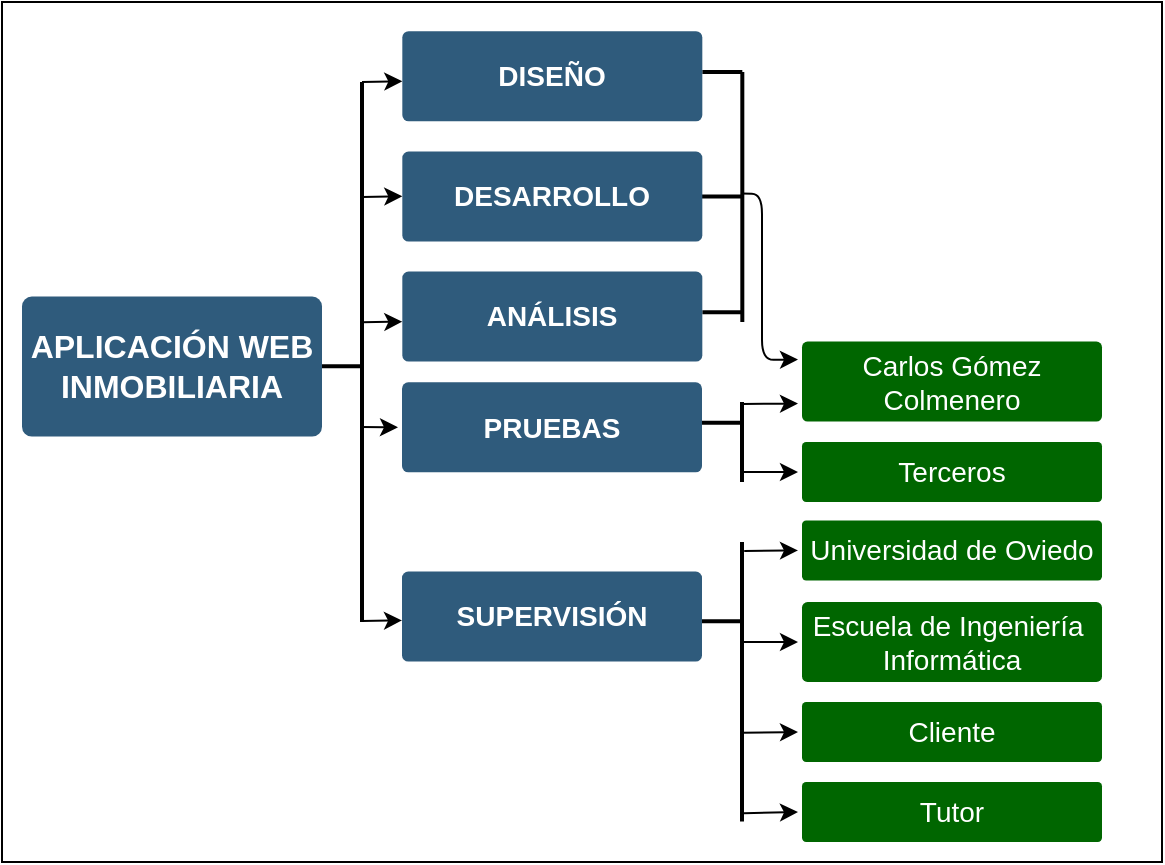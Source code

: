 <mxfile version="12.6.5" type="device"><diagram id="Rj0Fw7zfqcr4q6usDgoH" name="Page-1"><mxGraphModel dx="821" dy="1977" grid="1" gridSize="10" guides="1" tooltips="1" connect="1" arrows="1" fold="1" page="1" pageScale="1" pageWidth="827" pageHeight="1169" math="0" shadow="0"><root><mxCell id="0"/><mxCell id="1" parent="0"/><mxCell id="-Bc60FDcAPPkw6CaQwU0-1" value="" style="rounded=0;whiteSpace=wrap;html=1;fillColor=#FFFFFF;" parent="1" vertex="1"><mxGeometry x="1360" y="-100" width="580" height="430" as="geometry"/></mxCell><mxCell id="-Bc60FDcAPPkw6CaQwU0-2" value="APLICACIÓN WEB INMOBILIARIA" style="rounded=1;whiteSpace=wrap;html=1;shadow=0;labelBackgroundColor=none;strokeColor=none;strokeWidth=3;fillColor=#2F5B7C;fontFamily=Helvetica;fontSize=16;fontColor=#FFFFFF;align=center;fontStyle=1;spacing=5;arcSize=7;perimeterSpacing=2;" parent="1" vertex="1"><mxGeometry x="1370" y="47.3" width="150" height="70" as="geometry"/></mxCell><mxCell id="-Bc60FDcAPPkw6CaQwU0-3" value="PRUEBAS" style="rounded=1;whiteSpace=wrap;html=1;shadow=0;labelBackgroundColor=none;strokeColor=none;strokeWidth=3;fillColor=#2F5B7C;fontFamily=Helvetica;fontSize=14;fontColor=#FFFFFF;align=center;spacing=5;fontStyle=1;arcSize=7;perimeterSpacing=2;" parent="1" vertex="1"><mxGeometry x="1560" y="90.17" width="150" height="45" as="geometry"/></mxCell><mxCell id="-Bc60FDcAPPkw6CaQwU0-4" value="&lt;div&gt;Escuela de Ingeniería&amp;nbsp;&lt;/div&gt;&lt;div&gt;Informática&lt;/div&gt;" style="rounded=1;whiteSpace=wrap;html=1;shadow=0;labelBackgroundColor=none;strokeColor=none;strokeWidth=3;fillColor=#006600;fontFamily=Helvetica;fontSize=14;fontColor=#FFFFFF;align=center;spacing=5;fontStyle=0;arcSize=7;perimeterSpacing=2;" parent="1" vertex="1"><mxGeometry x="1760" y="200" width="150" height="40" as="geometry"/></mxCell><mxCell id="-Bc60FDcAPPkw6CaQwU0-5" value="&lt;div&gt;Tutor&lt;/div&gt;" style="rounded=1;whiteSpace=wrap;html=1;shadow=0;labelBackgroundColor=none;strokeColor=none;strokeWidth=3;fillColor=#006600;fontFamily=Helvetica;fontSize=14;fontColor=#FFFFFF;align=center;spacing=5;fontStyle=0;arcSize=7;perimeterSpacing=2;" parent="1" vertex="1"><mxGeometry x="1760" y="290" width="150" height="30" as="geometry"/></mxCell><mxCell id="-Bc60FDcAPPkw6CaQwU0-6" value="Cliente" style="rounded=1;whiteSpace=wrap;html=1;shadow=0;labelBackgroundColor=none;strokeColor=none;strokeWidth=3;fillColor=#006600;fontFamily=Helvetica;fontSize=14;fontColor=#FFFFFF;align=center;spacing=5;fontStyle=0;arcSize=7;perimeterSpacing=2;" parent="1" vertex="1"><mxGeometry x="1760" y="250" width="150" height="30" as="geometry"/></mxCell><mxCell id="-Bc60FDcAPPkw6CaQwU0-7" value="Universidad de Oviedo" style="rounded=1;whiteSpace=wrap;html=1;shadow=0;labelBackgroundColor=none;strokeColor=none;strokeWidth=3;fillColor=#006600;fontFamily=Helvetica;fontSize=14;fontColor=#FFFFFF;align=center;spacing=5;fontStyle=0;arcSize=7;perimeterSpacing=2;" parent="1" vertex="1"><mxGeometry x="1760" y="159.22" width="150" height="30" as="geometry"/></mxCell><mxCell id="-Bc60FDcAPPkw6CaQwU0-8" value="" style="line;strokeWidth=2;html=1;fillColor=#336600;" parent="1" vertex="1"><mxGeometry x="1520" y="77.17" width="20" height="10" as="geometry"/></mxCell><mxCell id="-Bc60FDcAPPkw6CaQwU0-9" value="" style="line;strokeWidth=2;html=1;fillColor=#2F5B7C;direction=south;" parent="1" vertex="1"><mxGeometry x="1530" y="-60" width="20" height="270" as="geometry"/></mxCell><mxCell id="-Bc60FDcAPPkw6CaQwU0-10" value="" style="endArrow=classic;html=1;strokeColor=#000000;fillColor=#2F5B7C;fontStyle=1;entryX=0;entryY=0.5;entryDx=0;entryDy=0;exitX=0.639;exitY=0.502;exitDx=0;exitDy=0;exitPerimeter=0;" parent="1" source="-Bc60FDcAPPkw6CaQwU0-9" target="-Bc60FDcAPPkw6CaQwU0-3" edge="1"><mxGeometry width="50" height="50" relative="1" as="geometry"><mxPoint x="1541" y="113" as="sourcePoint"/><mxPoint x="1560" y="47.53" as="targetPoint"/></mxGeometry></mxCell><mxCell id="-Bc60FDcAPPkw6CaQwU0-11" value="" style="line;strokeWidth=2;html=1;fillColor=#336600;direction=south;" parent="1" vertex="1"><mxGeometry x="1720.16" y="-65" width="20" height="125" as="geometry"/></mxCell><mxCell id="-Bc60FDcAPPkw6CaQwU0-12" value="" style="endArrow=classic;html=1;strokeColor=#000000;fillColor=#000000;fontStyle=1;exitX=0.032;exitY=0.445;exitDx=0;exitDy=0;exitPerimeter=0;entryX=0;entryY=0.5;entryDx=0;entryDy=0;" parent="1" source="-Bc60FDcAPPkw6CaQwU0-22" target="-Bc60FDcAPPkw6CaQwU0-7" edge="1"><mxGeometry width="50" height="50" relative="1" as="geometry"><mxPoint x="1750.76" y="247.19" as="sourcePoint"/><mxPoint x="1750" y="180" as="targetPoint"/></mxGeometry></mxCell><mxCell id="-Bc60FDcAPPkw6CaQwU0-13" value="" style="endArrow=classic;html=1;strokeColor=#000000;fillColor=#000000;fontStyle=1;exitX=0.358;exitY=0.452;exitDx=0;exitDy=0;exitPerimeter=0;entryX=0;entryY=0.5;entryDx=0;entryDy=0;" parent="1" source="-Bc60FDcAPPkw6CaQwU0-22" target="-Bc60FDcAPPkw6CaQwU0-4" edge="1"><mxGeometry width="50" height="50" relative="1" as="geometry"><mxPoint x="1750" y="326.87" as="sourcePoint"/><mxPoint x="1750" y="220" as="targetPoint"/></mxGeometry></mxCell><mxCell id="-Bc60FDcAPPkw6CaQwU0-14" value="" style="endArrow=classic;html=1;strokeColor=#000000;fillColor=#000000;fontStyle=1;exitX=0.682;exitY=0.499;exitDx=0;exitDy=0;exitPerimeter=0;entryX=0;entryY=0.5;entryDx=0;entryDy=0;" parent="1" source="-Bc60FDcAPPkw6CaQwU0-22" target="-Bc60FDcAPPkw6CaQwU0-6" edge="1"><mxGeometry width="50" height="50" relative="1" as="geometry"><mxPoint x="1750" y="406.87" as="sourcePoint"/><mxPoint x="1750" y="264" as="targetPoint"/></mxGeometry></mxCell><mxCell id="-Bc60FDcAPPkw6CaQwU0-15" value="Terceros" style="rounded=1;whiteSpace=wrap;html=1;shadow=0;labelBackgroundColor=none;strokeColor=none;strokeWidth=3;fillColor=#006600;fontFamily=Helvetica;fontSize=14;fontColor=#FFFFFF;align=center;spacing=5;fontStyle=0;arcSize=7;perimeterSpacing=2;" parent="1" vertex="1"><mxGeometry x="1760" y="120" width="150" height="30" as="geometry"/></mxCell><mxCell id="-Bc60FDcAPPkw6CaQwU0-16" value="" style="line;strokeWidth=2;html=1;fillColor=#336600;direction=west;" parent="1" vertex="1"><mxGeometry x="1710" y="105.37" width="20" height="10" as="geometry"/></mxCell><mxCell id="-Bc60FDcAPPkw6CaQwU0-17" value="" style="line;strokeWidth=2;html=1;fillColor=#336600;direction=west;" parent="1" vertex="1"><mxGeometry x="1710.16" y="-70" width="20" height="10" as="geometry"/></mxCell><mxCell id="-Bc60FDcAPPkw6CaQwU0-18" value="" style="line;strokeWidth=2;html=1;fillColor=#336600;direction=west;" parent="1" vertex="1"><mxGeometry x="1700.16" y="-7.7" width="30" height="10" as="geometry"/></mxCell><mxCell id="-Bc60FDcAPPkw6CaQwU0-19" value="" style="line;strokeWidth=2;html=1;fillColor=#336600;direction=west;" parent="1" vertex="1"><mxGeometry x="1710.16" y="50.17" width="20" height="10" as="geometry"/></mxCell><mxCell id="-Bc60FDcAPPkw6CaQwU0-20" value="" style="line;strokeWidth=2;html=1;fillColor=#336600;direction=south;" parent="1" vertex="1"><mxGeometry x="1720" y="100" width="20" height="40" as="geometry"/></mxCell><mxCell id="-Bc60FDcAPPkw6CaQwU0-21" value="" style="line;strokeWidth=2;html=1;fillColor=#336600;direction=west;" parent="1" vertex="1"><mxGeometry x="1710" y="204.61" width="20" height="10" as="geometry"/></mxCell><mxCell id="-Bc60FDcAPPkw6CaQwU0-22" value="" style="line;strokeWidth=2;html=1;fillColor=#336600;direction=south;" parent="1" vertex="1"><mxGeometry x="1720" y="170" width="20" height="139.8" as="geometry"/></mxCell><mxCell id="-Bc60FDcAPPkw6CaQwU0-23" value="Carlos Gómez Colmenero" style="rounded=1;whiteSpace=wrap;html=1;shadow=0;labelBackgroundColor=none;strokeColor=none;strokeWidth=3;fillColor=#006600;fontFamily=Helvetica;fontSize=14;fontColor=#FFFFFF;align=center;spacing=5;fontStyle=0;arcSize=7;perimeterSpacing=2;" parent="1" vertex="1"><mxGeometry x="1760" y="69.8" width="150" height="40" as="geometry"/></mxCell><mxCell id="-Bc60FDcAPPkw6CaQwU0-24" value="" style="endArrow=classic;html=1;strokeColor=#000000;fillColor=#000000;fontStyle=1;entryX=0;entryY=0.75;entryDx=0;entryDy=0;exitX=0.025;exitY=0.498;exitDx=0;exitDy=0;exitPerimeter=0;" parent="1" source="-Bc60FDcAPPkw6CaQwU0-20" target="-Bc60FDcAPPkw6CaQwU0-23" edge="1"><mxGeometry width="50" height="50" relative="1" as="geometry"><mxPoint x="1731" y="114" as="sourcePoint"/><mxPoint x="1750" y="82.53" as="targetPoint"/></mxGeometry></mxCell><mxCell id="-Bc60FDcAPPkw6CaQwU0-25" value="" style="endArrow=classic;html=1;strokeColor=#000000;fillColor=#000000;fontStyle=1;entryX=0;entryY=0.5;entryDx=0;entryDy=0;" parent="1" target="-Bc60FDcAPPkw6CaQwU0-15" edge="1"><mxGeometry width="50" height="50" relative="1" as="geometry"><mxPoint x="1730" y="135" as="sourcePoint"/><mxPoint x="1760" y="116" as="targetPoint"/></mxGeometry></mxCell><mxCell id="-Bc60FDcAPPkw6CaQwU0-26" value="DISEÑO" style="rounded=1;whiteSpace=wrap;html=1;shadow=0;labelBackgroundColor=none;strokeColor=none;strokeWidth=3;fillColor=#2F5B7C;fontFamily=Helvetica;fontSize=14;fontColor=#FFFFFF;align=center;spacing=5;fontStyle=1;arcSize=7;perimeterSpacing=2;" parent="1" vertex="1"><mxGeometry x="1560.16" y="-85.38" width="150" height="45" as="geometry"/></mxCell><mxCell id="-Bc60FDcAPPkw6CaQwU0-27" value="DESARROLLO" style="rounded=1;whiteSpace=wrap;html=1;shadow=0;labelBackgroundColor=none;strokeColor=none;strokeWidth=3;fillColor=#2F5B7C;fontFamily=Helvetica;fontSize=14;fontColor=#FFFFFF;align=center;spacing=5;fontStyle=1;arcSize=7;perimeterSpacing=2;" parent="1" vertex="1"><mxGeometry x="1560.16" y="-25.2" width="150" height="45" as="geometry"/></mxCell><mxCell id="-Bc60FDcAPPkw6CaQwU0-28" value="ANÁLISIS" style="rounded=1;whiteSpace=wrap;html=1;shadow=0;labelBackgroundColor=none;strokeColor=none;strokeWidth=3;fillColor=#2F5B7C;fontFamily=Helvetica;fontSize=14;fontColor=#FFFFFF;align=center;spacing=5;fontStyle=1;arcSize=7;perimeterSpacing=2;" parent="1" vertex="1"><mxGeometry x="1560.16" y="34.8" width="150" height="45" as="geometry"/></mxCell><mxCell id="-Bc60FDcAPPkw6CaQwU0-29" value="SUPERVISIÓN" style="rounded=1;whiteSpace=wrap;html=1;shadow=0;labelBackgroundColor=none;strokeColor=none;strokeWidth=3;fillColor=#2F5B7C;fontFamily=Helvetica;fontSize=14;fontColor=#FFFFFF;align=center;spacing=5;fontStyle=1;arcSize=7;perimeterSpacing=2;" parent="1" vertex="1"><mxGeometry x="1560" y="184.8" width="150" height="45" as="geometry"/></mxCell><mxCell id="-Bc60FDcAPPkw6CaQwU0-30" value="" style="endArrow=classic;html=1;strokeColor=#000000;fillColor=#000000;fontStyle=1;exitX=0.97;exitY=0.457;exitDx=0;exitDy=0;exitPerimeter=0;entryX=0;entryY=0.5;entryDx=0;entryDy=0;" parent="1" source="-Bc60FDcAPPkw6CaQwU0-22" target="-Bc60FDcAPPkw6CaQwU0-5" edge="1"><mxGeometry width="50" height="50" relative="1" as="geometry"><mxPoint x="1730" y="310.05" as="sourcePoint"/><mxPoint x="1750" y="290" as="targetPoint"/></mxGeometry></mxCell><mxCell id="-Bc60FDcAPPkw6CaQwU0-31" value="" style="endArrow=classic;html=1;strokeColor=#000000;fillColor=#2F5B7C;fontStyle=1;entryX=0.014;entryY=0.494;entryDx=0;entryDy=0;entryPerimeter=0;" parent="1" edge="1"><mxGeometry width="50" height="50" relative="1" as="geometry"><mxPoint x="1540" y="-60.04" as="sourcePoint"/><mxPoint x="1560.156" y="-60.334" as="targetPoint"/></mxGeometry></mxCell><mxCell id="-Bc60FDcAPPkw6CaQwU0-32" value="" style="endArrow=classic;html=1;strokeColor=#000000;fillColor=#2F5B7C;fontStyle=1;entryX=0.014;entryY=0.494;entryDx=0;entryDy=0;entryPerimeter=0;" parent="1" edge="1"><mxGeometry width="50" height="50" relative="1" as="geometry"><mxPoint x="1540" y="-2.55" as="sourcePoint"/><mxPoint x="1560.156" y="-2.844" as="targetPoint"/></mxGeometry></mxCell><mxCell id="-Bc60FDcAPPkw6CaQwU0-33" value="" style="endArrow=classic;html=1;strokeColor=#000000;fillColor=#2F5B7C;fontStyle=1;entryX=0.014;entryY=0.494;entryDx=0;entryDy=0;entryPerimeter=0;" parent="1" edge="1"><mxGeometry width="50" height="50" relative="1" as="geometry"><mxPoint x="1540" y="60.13" as="sourcePoint"/><mxPoint x="1560.156" y="59.836" as="targetPoint"/></mxGeometry></mxCell><mxCell id="-Bc60FDcAPPkw6CaQwU0-34" value="" style="endArrow=classic;html=1;strokeColor=#000000;fillColor=#2F5B7C;fontStyle=1;entryX=0.014;entryY=0.494;entryDx=0;entryDy=0;entryPerimeter=0;" parent="1" edge="1"><mxGeometry width="50" height="50" relative="1" as="geometry"><mxPoint x="1539.84" y="209.49" as="sourcePoint"/><mxPoint x="1559.996" y="209.196" as="targetPoint"/></mxGeometry></mxCell><mxCell id="-Bc60FDcAPPkw6CaQwU0-35" value="" style="endArrow=classic;html=1;strokeColor=#000000;fillColor=#000000;fontStyle=1;entryX=0;entryY=0.25;entryDx=0;entryDy=0;exitX=0.009;exitY=0.649;exitDx=0;exitDy=0;exitPerimeter=0;" parent="1" source="-Bc60FDcAPPkw6CaQwU0-18" target="-Bc60FDcAPPkw6CaQwU0-23" edge="1"><mxGeometry width="50" height="50" relative="1" as="geometry"><mxPoint x="1740.98" y="110.92" as="sourcePoint"/><mxPoint x="1768" y="110.8" as="targetPoint"/><Array as="points"><mxPoint x="1740" y="-4"/><mxPoint x="1740" y="79"/></Array></mxGeometry></mxCell></root></mxGraphModel></diagram></mxfile>